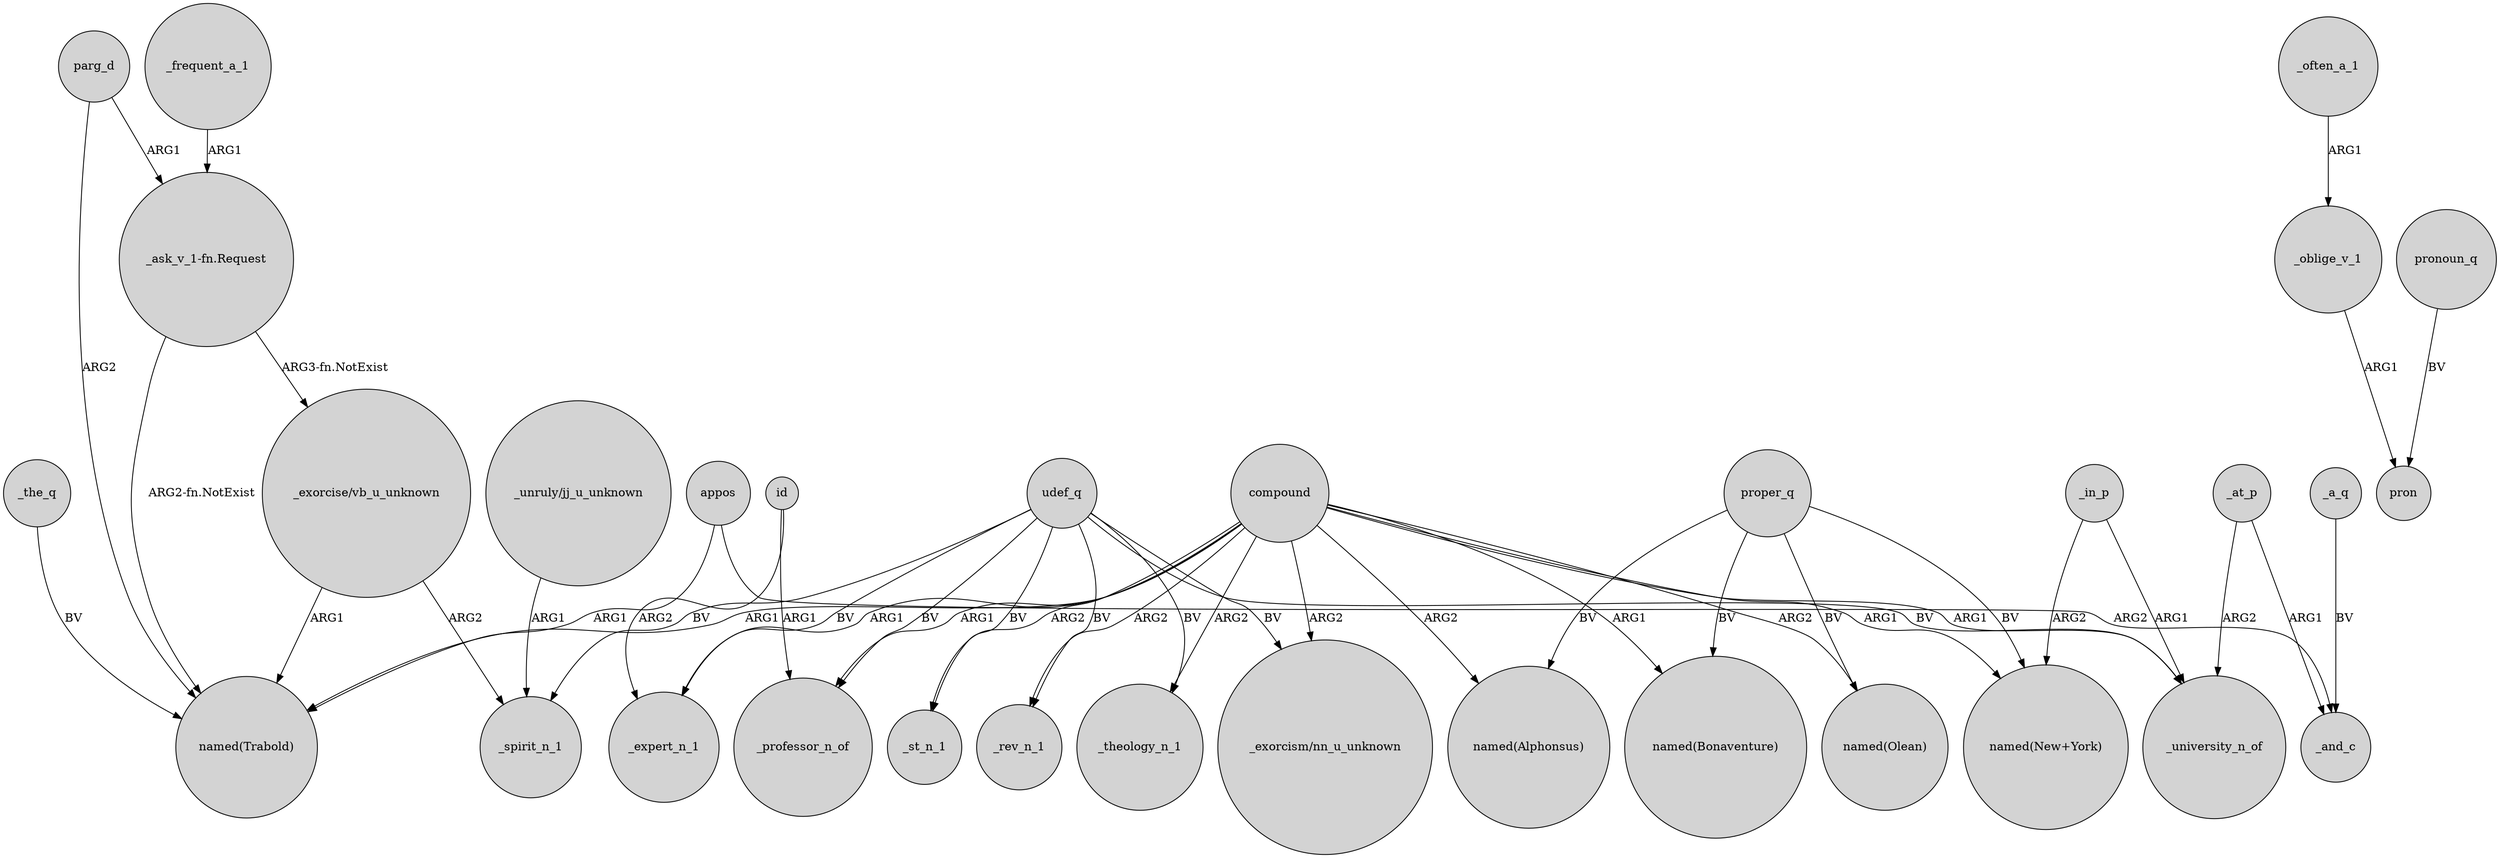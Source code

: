 digraph {
	node [shape=circle style=filled]
	"_exorcise/vb_u_unknown" -> "named(Trabold)" [label=ARG1]
	_often_a_1 -> _oblige_v_1 [label=ARG1]
	compound -> _theology_n_1 [label=ARG2]
	_in_p -> "named(New+York)" [label=ARG2]
	"_exorcise/vb_u_unknown" -> _spirit_n_1 [label=ARG2]
	udef_q -> _professor_n_of [label=BV]
	proper_q -> "named(Bonaventure)" [label=BV]
	proper_q -> "named(Olean)" [label=BV]
	"_ask_v_1-fn.Request" -> "named(Trabold)" [label="ARG2-fn.NotExist"]
	compound -> "named(Bonaventure)" [label=ARG1]
	udef_q -> _st_n_1 [label=BV]
	proper_q -> "named(New+York)" [label=BV]
	parg_d -> "_ask_v_1-fn.Request" [label=ARG1]
	appos -> "named(Trabold)" [label=ARG1]
	id -> _professor_n_of [label=ARG1]
	udef_q -> _rev_n_1 [label=BV]
	compound -> "_exorcism/nn_u_unknown" [label=ARG2]
	compound -> _rev_n_1 [label=ARG2]
	compound -> _professor_n_of [label=ARG1]
	_at_p -> _and_c [label=ARG1]
	udef_q -> _university_n_of [label=BV]
	_at_p -> _university_n_of [label=ARG2]
	compound -> _st_n_1 [label=ARG2]
	compound -> "named(Alphonsus)" [label=ARG2]
	"_unruly/jj_u_unknown" -> _spirit_n_1 [label=ARG1]
	pronoun_q -> pron [label=BV]
	parg_d -> "named(Trabold)" [label=ARG2]
	_the_q -> "named(Trabold)" [label=BV]
	appos -> _and_c [label=ARG2]
	id -> _expert_n_1 [label=ARG2]
	udef_q -> _expert_n_1 [label=BV]
	_in_p -> _university_n_of [label=ARG1]
	"_ask_v_1-fn.Request" -> "_exorcise/vb_u_unknown" [label="ARG3-fn.NotExist"]
	compound -> _expert_n_1 [label=ARG1]
	_a_q -> _and_c [label=BV]
	compound -> "named(New+York)" [label=ARG1]
	compound -> "named(Olean)" [label=ARG2]
	compound -> "named(Trabold)" [label=ARG1]
	udef_q -> "_exorcism/nn_u_unknown" [label=BV]
	proper_q -> "named(Alphonsus)" [label=BV]
	compound -> _university_n_of [label=ARG1]
	udef_q -> _theology_n_1 [label=BV]
	udef_q -> _spirit_n_1 [label=BV]
	_frequent_a_1 -> "_ask_v_1-fn.Request" [label=ARG1]
	_oblige_v_1 -> pron [label=ARG1]
}

